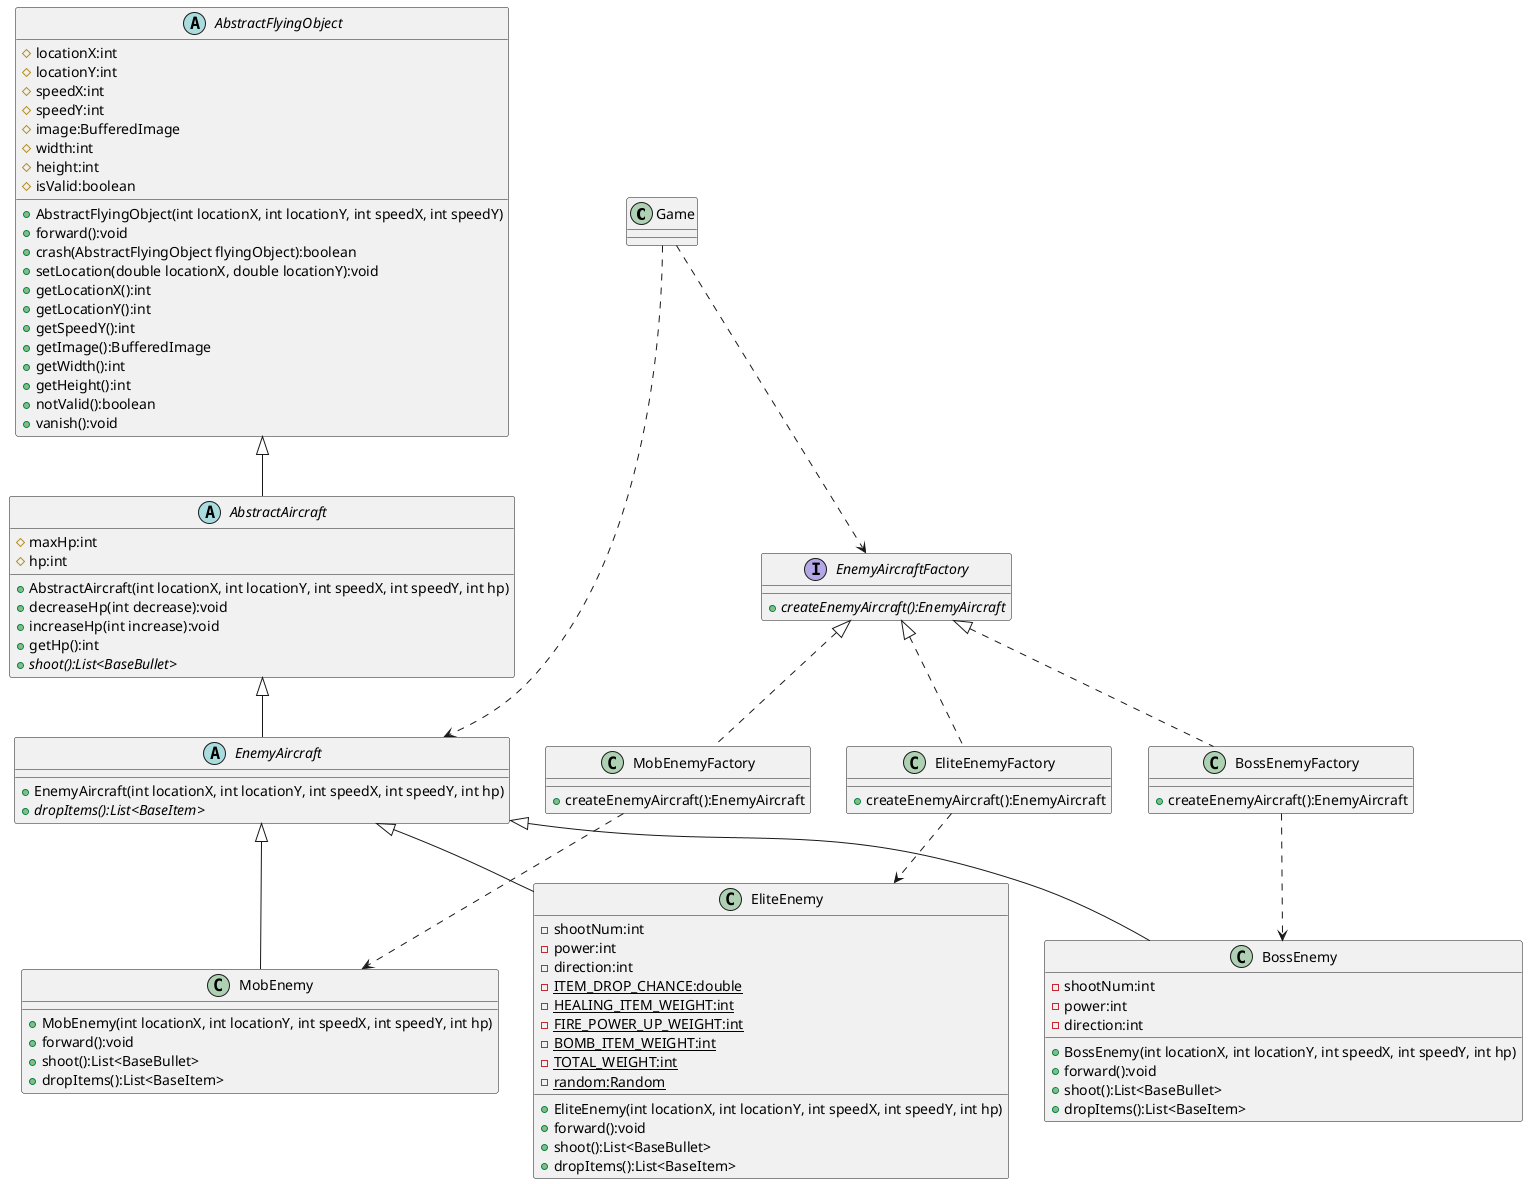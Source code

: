 @startuml
'https://plantuml.com/class-diagram

class Game
{

}

Game ..> EnemyAircraft
Game ..> EnemyAircraftFactory


interface EnemyAircraftFactory
{
    + {abstract} createEnemyAircraft():EnemyAircraft
}

class MobEnemyFactory
{
    + createEnemyAircraft():EnemyAircraft
}

class EliteEnemyFactory
{
    + createEnemyAircraft():EnemyAircraft
}

class BossEnemyFactory
{
    + createEnemyAircraft():EnemyAircraft
}

EnemyAircraftFactory <|.. MobEnemyFactory
EnemyAircraftFactory <|.. EliteEnemyFactory
EnemyAircraftFactory <|.. BossEnemyFactory

MobEnemyFactory ..> MobEnemy
EliteEnemyFactory ..> EliteEnemy
BossEnemyFactory ..> BossEnemy

abstract class AbstractFlyingObject
{
    # locationX:int
    # locationY:int
    # speedX:int
    # speedY:int
    # image:BufferedImage
    # width:int
    # height:int
    # isValid:boolean

    + AbstractFlyingObject(int locationX, int locationY, int speedX, int speedY)
    + forward():void
    + crash(AbstractFlyingObject flyingObject):boolean
    + setLocation(double locationX, double locationY):void
    + getLocationX():int
    + getLocationY():int
    + getSpeedY():int
    + getImage():BufferedImage
    + getWidth():int
    + getHeight():int
    + notValid():boolean
    + vanish():void
}

abstract class AbstractAircraft
{
	# maxHp:int
    # hp:int
    + AbstractAircraft(int locationX, int locationY, int speedX, int speedY, int hp)
    + decreaseHp(int decrease):void
    + increaseHp(int increase):void
    + getHp():int
    + {abstract} shoot():List<BaseBullet>
 }

AbstractFlyingObject <|-- AbstractAircraft

abstract class EnemyAircraft {
    + EnemyAircraft(int locationX, int locationY, int speedX, int speedY, int hp)
    + {abstract} dropItems():List<BaseItem>
}

AbstractAircraft <|-- EnemyAircraft

class MobEnemy {
    + MobEnemy(int locationX, int locationY, int speedX, int speedY, int hp)
    + forward():void
    + shoot():List<BaseBullet>
    + dropItems():List<BaseItem>
}

class EliteEnemy {
    - shootNum:int
    - power:int
    - direction:int
    - {static} ITEM_DROP_CHANCE:double
    - {static} HEALING_ITEM_WEIGHT:int
    - {static} FIRE_POWER_UP_WEIGHT:int
    - {static} BOMB_ITEM_WEIGHT:int
    - {static} TOTAL_WEIGHT:int
    - {static} random:Random
    + EliteEnemy(int locationX, int locationY, int speedX, int speedY, int hp)
    + forward():void
    + shoot():List<BaseBullet>
    + dropItems():List<BaseItem>
}

class BossEnemy {
    - shootNum:int
    - power:int
    - direction:int
    + BossEnemy(int locationX, int locationY, int speedX, int speedY, int hp)
    + forward():void
    + shoot():List<BaseBullet>
    + dropItems():List<BaseItem>
}

EnemyAircraft <|-- MobEnemy
EnemyAircraft <|-- EliteEnemy
EnemyAircraft <|-- BossEnemy

@enduml